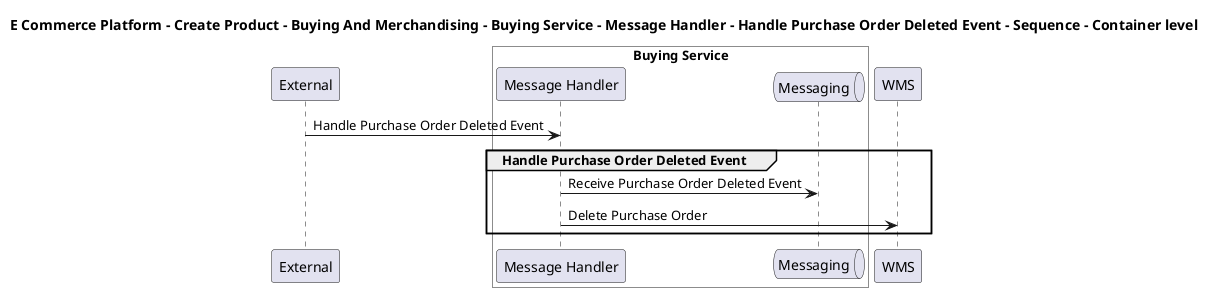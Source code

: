 @startuml

title E Commerce Platform - Create Product - Buying And Merchandising - Buying Service - Message Handler - Handle Purchase Order Deleted Event - Sequence - Container level

participant "External" as C4InterFlow.SoftwareSystems.ExternalSystem

box "Buying Service" #White
    participant "Message Handler" as ECommercePlatform.CreateProduct.BuyingAndMerchandising.SoftwareSystems.BuyingService.Containers.MessageHandler
    queue "Messaging" as ECommercePlatform.CreateProduct.BuyingAndMerchandising.SoftwareSystems.BuyingService.Containers.Messaging
end box

participant "WMS" as ECommercePlatform.Deliver.Fulfilment.SoftwareSystems.WMS

C4InterFlow.SoftwareSystems.ExternalSystem -> ECommercePlatform.CreateProduct.BuyingAndMerchandising.SoftwareSystems.BuyingService.Containers.MessageHandler : Handle Purchase Order Deleted Event
group Handle Purchase Order Deleted Event
ECommercePlatform.CreateProduct.BuyingAndMerchandising.SoftwareSystems.BuyingService.Containers.MessageHandler -> ECommercePlatform.CreateProduct.BuyingAndMerchandising.SoftwareSystems.BuyingService.Containers.Messaging : Receive Purchase Order Deleted Event
ECommercePlatform.CreateProduct.BuyingAndMerchandising.SoftwareSystems.BuyingService.Containers.MessageHandler -> ECommercePlatform.Deliver.Fulfilment.SoftwareSystems.WMS : Delete Purchase Order
end


@enduml
